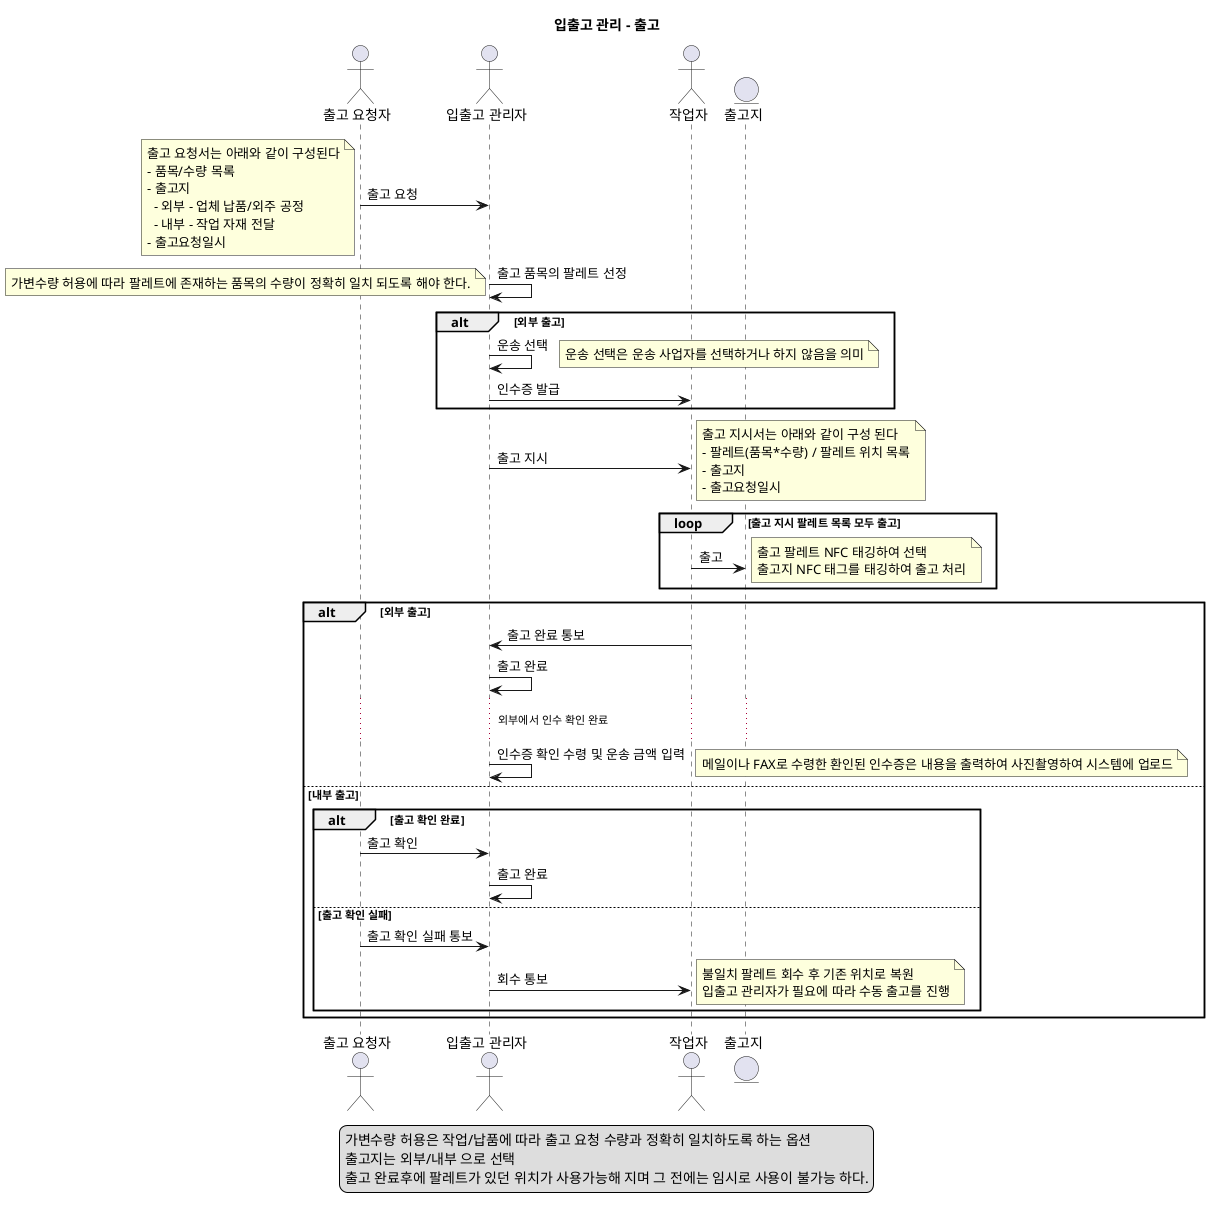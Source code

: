 @startuml

title 입출고 관리 - 출고

legend
  가변수량 허용은 작업/납품에 따라 출고 요청 수량과 정확히 일치하도록 하는 옵션
  출고지는 외부/내부 으로 선택
  출고 완료후에 팔레트가 있던 위치가 사용가능해 지며 그 전에는 임시로 사용이 불가능 하다.
endlegend

actor "출고 요청자"

actor "입출고 관리자"

actor "작업자"

entity "출고지"

"출고 요청자" -> "입출고 관리자" : 출고 요청
note left
  출고 요청서는 아래와 같이 구성된다
  - 품목/수량 목록
  - 출고지
    - 외부 - 업체 납품/외주 공정
    - 내부 - 작업 자재 전달
  - 출고요청일시
end note

"입출고 관리자" -> "입출고 관리자" : 출고 품목의 팔레트 선정
note left
  가변수량 허용에 따라 팔레트에 존재하는 품목의 수량이 정확히 일치 되도록 해야 한다.
end note

alt 외부 출고
  "입출고 관리자" -> "입출고 관리자" : 운송 선택
  note right
    운송 선택은 운송 사업자를 선택하거나 하지 않음을 의미
  end note
  "입출고 관리자" -> "작업자" : 인수증 발급

end

"입출고 관리자" -> "작업자" : 출고 지시
note right
  출고 지시서는 아래와 같이 구성 된다
  - 팔레트(품목*수량) / 팔레트 위치 목록
  - 출고지
  - 출고요청일시
end note

loop 출고 지시 팔레트 목록 모두 출고
  "작업자" -> "출고지" : 출고
  note right
    출고 팔레트 NFC 태깅하여 선택
    출고지 NFC 태그를 태깅하여 출고 처리
  end note
end

alt 외부 출고
  "작업자" -> "입출고 관리자" : 출고 완료 통보
  "입출고 관리자" -> "입출고 관리자" : 출고 완료
  ...외부에서 인수 확인 완료...
  "입출고 관리자" -> "입출고 관리자" : 인수증 확인 수령 및 운송 금액 입력
  note right
    메일이나 FAX로 수령한 환인된 인수증은 내용을 출력하여 사진촬영하여 시스템에 업로드
  end note
else 내부 출고
   alt 출고 확인 완료
    "출고 요청자" -> "입출고 관리자" : 출고 확인
    "입출고 관리자" -> "입출고 관리자" : 출고 완료
   else 출고 확인 실패
    "출고 요청자" -> "입출고 관리자" : 출고 확인 실패 통보
    "입출고 관리자" -> "작업자" : 회수 통보
    note right
      불일치 팔레트 회수 후 기존 위치로 복원
      입출고 관리자가 필요에 따라 수동 출고를 진행
    end note
   end
end

@enduml
